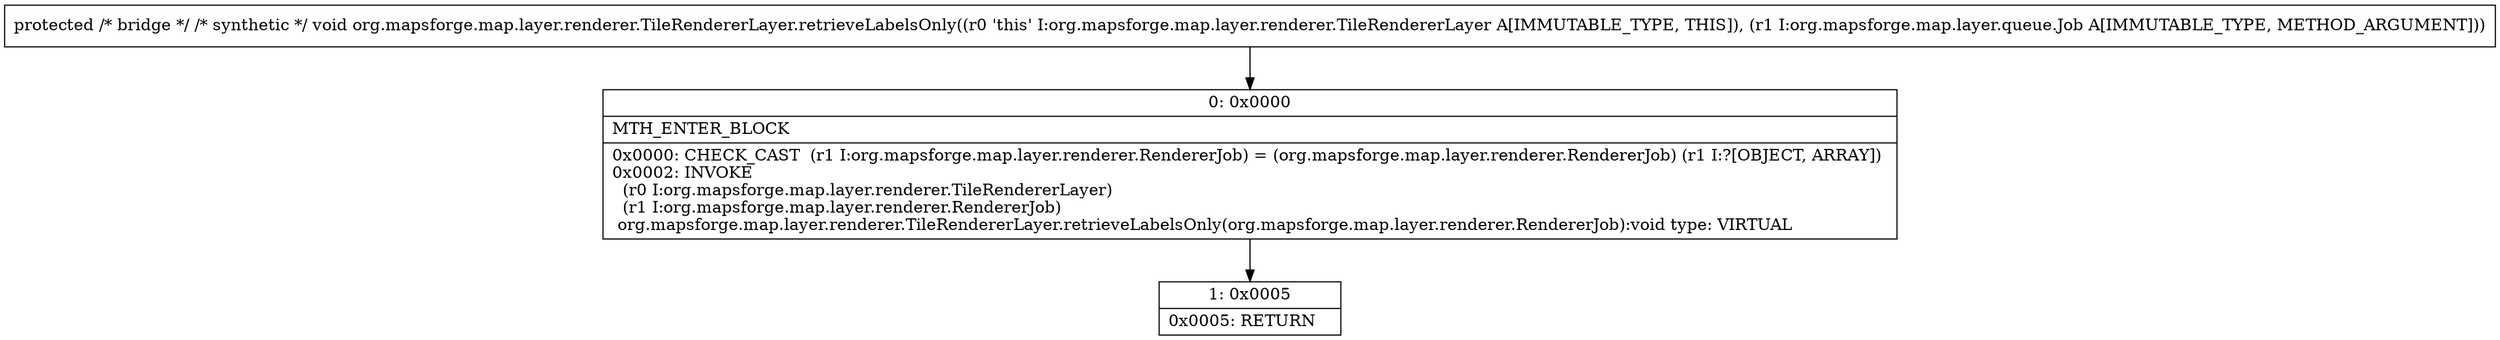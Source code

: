 digraph "CFG fororg.mapsforge.map.layer.renderer.TileRendererLayer.retrieveLabelsOnly(Lorg\/mapsforge\/map\/layer\/queue\/Job;)V" {
Node_0 [shape=record,label="{0\:\ 0x0000|MTH_ENTER_BLOCK\l|0x0000: CHECK_CAST  (r1 I:org.mapsforge.map.layer.renderer.RendererJob) = (org.mapsforge.map.layer.renderer.RendererJob) (r1 I:?[OBJECT, ARRAY]) \l0x0002: INVOKE  \l  (r0 I:org.mapsforge.map.layer.renderer.TileRendererLayer)\l  (r1 I:org.mapsforge.map.layer.renderer.RendererJob)\l org.mapsforge.map.layer.renderer.TileRendererLayer.retrieveLabelsOnly(org.mapsforge.map.layer.renderer.RendererJob):void type: VIRTUAL \l}"];
Node_1 [shape=record,label="{1\:\ 0x0005|0x0005: RETURN   \l}"];
MethodNode[shape=record,label="{protected \/* bridge *\/ \/* synthetic *\/ void org.mapsforge.map.layer.renderer.TileRendererLayer.retrieveLabelsOnly((r0 'this' I:org.mapsforge.map.layer.renderer.TileRendererLayer A[IMMUTABLE_TYPE, THIS]), (r1 I:org.mapsforge.map.layer.queue.Job A[IMMUTABLE_TYPE, METHOD_ARGUMENT])) }"];
MethodNode -> Node_0;
Node_0 -> Node_1;
}

